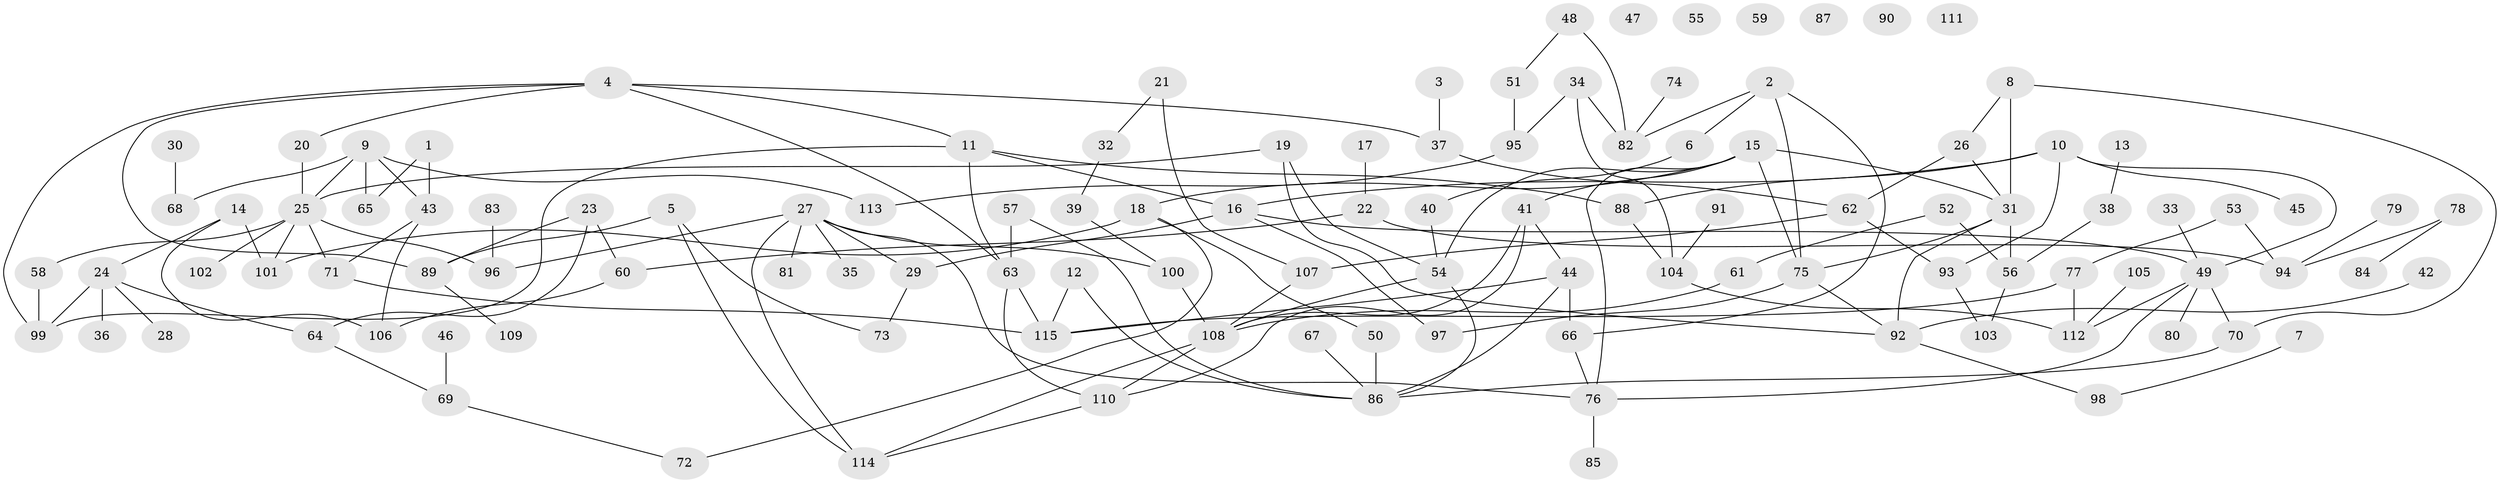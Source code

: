 // Generated by graph-tools (version 1.1) at 2025/39/03/09/25 04:39:11]
// undirected, 115 vertices, 160 edges
graph export_dot {
graph [start="1"]
  node [color=gray90,style=filled];
  1;
  2;
  3;
  4;
  5;
  6;
  7;
  8;
  9;
  10;
  11;
  12;
  13;
  14;
  15;
  16;
  17;
  18;
  19;
  20;
  21;
  22;
  23;
  24;
  25;
  26;
  27;
  28;
  29;
  30;
  31;
  32;
  33;
  34;
  35;
  36;
  37;
  38;
  39;
  40;
  41;
  42;
  43;
  44;
  45;
  46;
  47;
  48;
  49;
  50;
  51;
  52;
  53;
  54;
  55;
  56;
  57;
  58;
  59;
  60;
  61;
  62;
  63;
  64;
  65;
  66;
  67;
  68;
  69;
  70;
  71;
  72;
  73;
  74;
  75;
  76;
  77;
  78;
  79;
  80;
  81;
  82;
  83;
  84;
  85;
  86;
  87;
  88;
  89;
  90;
  91;
  92;
  93;
  94;
  95;
  96;
  97;
  98;
  99;
  100;
  101;
  102;
  103;
  104;
  105;
  106;
  107;
  108;
  109;
  110;
  111;
  112;
  113;
  114;
  115;
  1 -- 43;
  1 -- 65;
  2 -- 6;
  2 -- 66;
  2 -- 75;
  2 -- 82;
  3 -- 37;
  4 -- 11;
  4 -- 20;
  4 -- 37;
  4 -- 63;
  4 -- 89;
  4 -- 99;
  5 -- 73;
  5 -- 89;
  5 -- 114;
  6 -- 40;
  7 -- 98;
  8 -- 26;
  8 -- 31;
  8 -- 70;
  9 -- 25;
  9 -- 43;
  9 -- 65;
  9 -- 68;
  9 -- 113;
  10 -- 16;
  10 -- 45;
  10 -- 49;
  10 -- 88;
  10 -- 93;
  11 -- 16;
  11 -- 63;
  11 -- 88;
  11 -- 99;
  12 -- 86;
  12 -- 115;
  13 -- 38;
  14 -- 24;
  14 -- 101;
  14 -- 106;
  15 -- 18;
  15 -- 31;
  15 -- 41;
  15 -- 54;
  15 -- 75;
  15 -- 76;
  16 -- 29;
  16 -- 49;
  16 -- 97;
  17 -- 22;
  18 -- 50;
  18 -- 72;
  18 -- 101;
  19 -- 25;
  19 -- 54;
  19 -- 92;
  20 -- 25;
  21 -- 32;
  21 -- 107;
  22 -- 60;
  22 -- 94;
  23 -- 60;
  23 -- 64;
  23 -- 89;
  24 -- 28;
  24 -- 36;
  24 -- 64;
  24 -- 99;
  25 -- 58;
  25 -- 71;
  25 -- 96;
  25 -- 101;
  25 -- 102;
  26 -- 31;
  26 -- 62;
  27 -- 29;
  27 -- 35;
  27 -- 76;
  27 -- 81;
  27 -- 96;
  27 -- 100;
  27 -- 114;
  29 -- 73;
  30 -- 68;
  31 -- 56;
  31 -- 75;
  31 -- 92;
  32 -- 39;
  33 -- 49;
  34 -- 82;
  34 -- 95;
  34 -- 104;
  37 -- 62;
  38 -- 56;
  39 -- 100;
  40 -- 54;
  41 -- 44;
  41 -- 108;
  41 -- 110;
  42 -- 92;
  43 -- 71;
  43 -- 106;
  44 -- 66;
  44 -- 86;
  44 -- 115;
  46 -- 69;
  48 -- 51;
  48 -- 82;
  49 -- 70;
  49 -- 76;
  49 -- 80;
  49 -- 112;
  50 -- 86;
  51 -- 95;
  52 -- 56;
  52 -- 61;
  53 -- 77;
  53 -- 94;
  54 -- 86;
  54 -- 108;
  56 -- 103;
  57 -- 63;
  57 -- 86;
  58 -- 99;
  60 -- 106;
  61 -- 108;
  62 -- 93;
  62 -- 107;
  63 -- 110;
  63 -- 115;
  64 -- 69;
  66 -- 76;
  67 -- 86;
  69 -- 72;
  70 -- 86;
  71 -- 115;
  74 -- 82;
  75 -- 92;
  75 -- 97;
  76 -- 85;
  77 -- 112;
  77 -- 115;
  78 -- 84;
  78 -- 94;
  79 -- 94;
  83 -- 96;
  88 -- 104;
  89 -- 109;
  91 -- 104;
  92 -- 98;
  93 -- 103;
  95 -- 113;
  100 -- 108;
  104 -- 112;
  105 -- 112;
  107 -- 108;
  108 -- 110;
  108 -- 114;
  110 -- 114;
}
